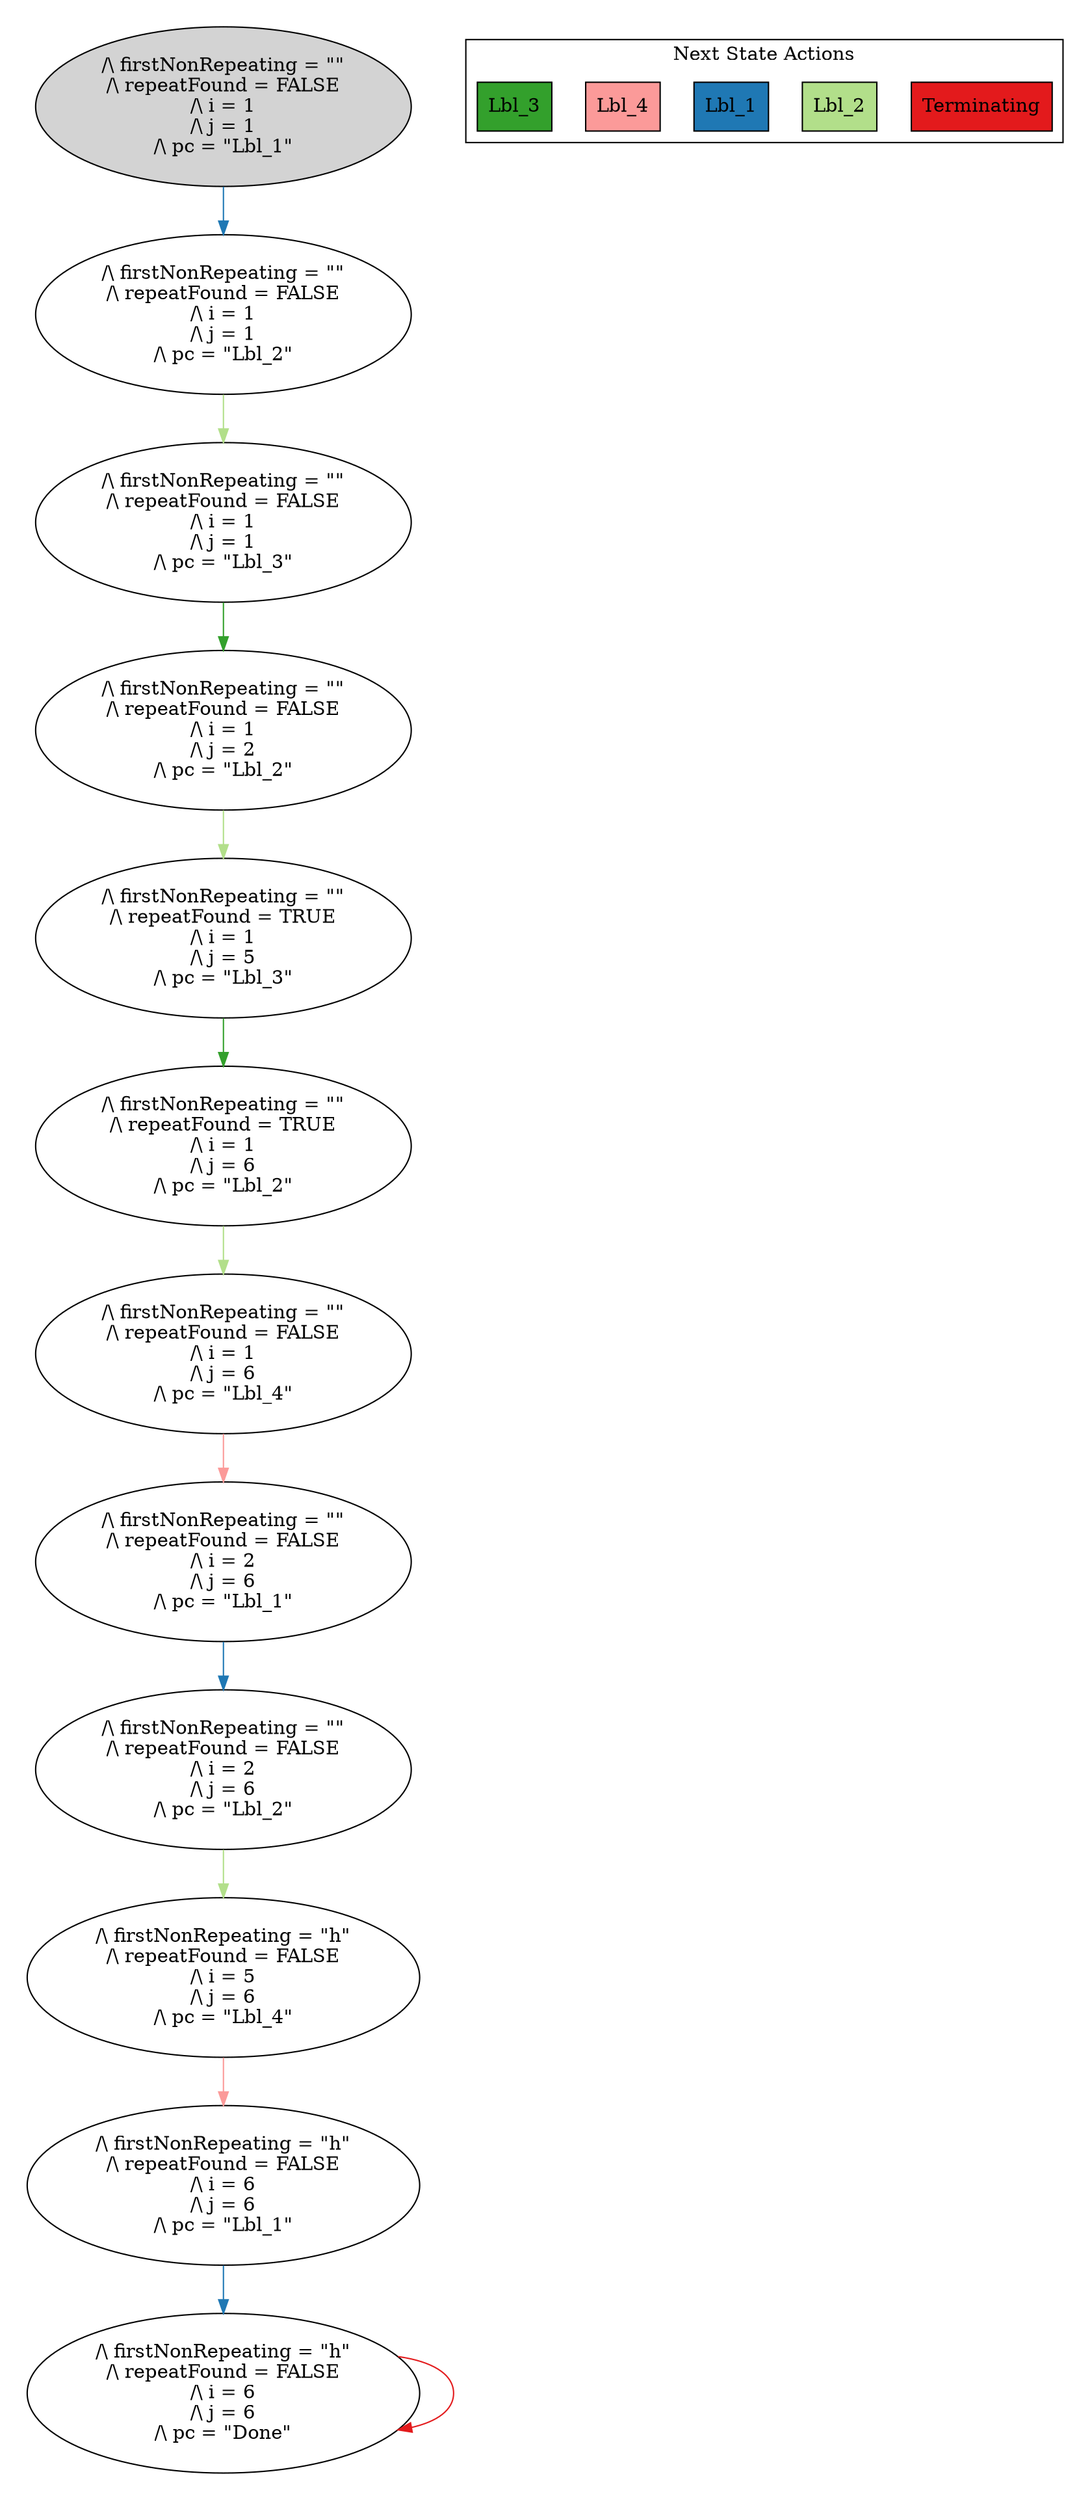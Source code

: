 strict digraph DiskGraph {
edge [colorscheme="paired12"]
nodesep=0.35;
subgraph cluster_graph {
color="white";
552407584319077165 [label="/\\ firstNonRepeating = \"\"\n/\\ repeatFound = FALSE\n/\\ i = 1\n/\\ j = 1\n/\\ pc = \"Lbl_1\"",style = filled]
552407584319077165 -> -6784126458389962436 [label="",color="2",fontcolor="2"];
-6784126458389962436 [label="/\\ firstNonRepeating = \"\"\n/\\ repeatFound = FALSE\n/\\ i = 1\n/\\ j = 1\n/\\ pc = \"Lbl_2\""];
-6784126458389962436 -> 5014356652947998962 [label="",color="3",fontcolor="3"];
5014356652947998962 [label="/\\ firstNonRepeating = \"\"\n/\\ repeatFound = FALSE\n/\\ i = 1\n/\\ j = 1\n/\\ pc = \"Lbl_3\""];
5014356652947998962 -> 5637050250845673831 [label="",color="4",fontcolor="4"];
5637050250845673831 [label="/\\ firstNonRepeating = \"\"\n/\\ repeatFound = FALSE\n/\\ i = 1\n/\\ j = 2\n/\\ pc = \"Lbl_2\""];
5637050250845673831 -> 2874148184630556388 [label="",color="3",fontcolor="3"];
2874148184630556388 [label="/\\ firstNonRepeating = \"\"\n/\\ repeatFound = TRUE\n/\\ i = 1\n/\\ j = 5\n/\\ pc = \"Lbl_3\""];
2874148184630556388 -> 3192848807658727281 [label="",color="4",fontcolor="4"];
3192848807658727281 [label="/\\ firstNonRepeating = \"\"\n/\\ repeatFound = TRUE\n/\\ i = 1\n/\\ j = 6\n/\\ pc = \"Lbl_2\""];
3192848807658727281 -> 7518864440771457633 [label="",color="3",fontcolor="3"];
7518864440771457633 [label="/\\ firstNonRepeating = \"\"\n/\\ repeatFound = FALSE\n/\\ i = 1\n/\\ j = 6\n/\\ pc = \"Lbl_4\""];
7518864440771457633 -> -3664127564817545498 [label="",color="5",fontcolor="5"];
-3664127564817545498 [label="/\\ firstNonRepeating = \"\"\n/\\ repeatFound = FALSE\n/\\ i = 2\n/\\ j = 6\n/\\ pc = \"Lbl_1\""];
-3664127564817545498 -> 7734119064424078583 [label="",color="2",fontcolor="2"];
7734119064424078583 [label="/\\ firstNonRepeating = \"\"\n/\\ repeatFound = FALSE\n/\\ i = 2\n/\\ j = 6\n/\\ pc = \"Lbl_2\""];
7734119064424078583 -> -8455786499937576263 [label="",color="3",fontcolor="3"];
-8455786499937576263 [label="/\\ firstNonRepeating = \"h\"\n/\\ repeatFound = FALSE\n/\\ i = 5\n/\\ j = 6\n/\\ pc = \"Lbl_4\""];
-8455786499937576263 -> 3447851592270196286 [label="",color="5",fontcolor="5"];
3447851592270196286 [label="/\\ firstNonRepeating = \"h\"\n/\\ repeatFound = FALSE\n/\\ i = 6\n/\\ j = 6\n/\\ pc = \"Lbl_1\""];
3447851592270196286 -> -1768625133710307578 [label="",color="2",fontcolor="2"];
-1768625133710307578 [label="/\\ firstNonRepeating = \"h\"\n/\\ repeatFound = FALSE\n/\\ i = 6\n/\\ j = 6\n/\\ pc = \"Done\""];
-1768625133710307578 -> -1768625133710307578 [label="",color="6",fontcolor="6"];
{rank = same; 552407584319077165;}
{rank = same; -6784126458389962436;}
{rank = same; 5014356652947998962;}
{rank = same; 5637050250845673831;}
{rank = same; 2874148184630556388;}
{rank = same; 3192848807658727281;}
{rank = same; 7518864440771457633;}
{rank = same; -3664127564817545498;}
{rank = same; 7734119064424078583;}
{rank = same; -8455786499937576263;}
{rank = same; 3447851592270196286;}
{rank = same; -1768625133710307578;}
}
subgraph cluster_legend {graph[style=bold];label = "Next State Actions" style="solid"
node [ labeljust="l",colorscheme="paired12",style=filled,shape=record ]
Terminating [label="Terminating",fillcolor=6]
Lbl_2 [label="Lbl_2",fillcolor=3]
Lbl_1 [label="Lbl_1",fillcolor=2]
Lbl_4 [label="Lbl_4",fillcolor=5]
Lbl_3 [label="Lbl_3",fillcolor=4]
}}